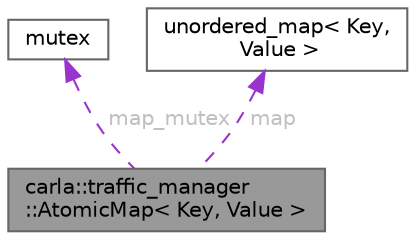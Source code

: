 digraph "carla::traffic_manager::AtomicMap&lt; Key, Value &gt;"
{
 // INTERACTIVE_SVG=YES
 // LATEX_PDF_SIZE
  bgcolor="transparent";
  edge [fontname=Helvetica,fontsize=10,labelfontname=Helvetica,labelfontsize=10];
  node [fontname=Helvetica,fontsize=10,shape=box,height=0.2,width=0.4];
  Node1 [id="Node000001",label="carla::traffic_manager\l::AtomicMap\< Key, Value \>",height=0.2,width=0.4,color="gray40", fillcolor="grey60", style="filled", fontcolor="black",tooltip=" "];
  Node2 -> Node1 [id="edge1_Node000001_Node000002",dir="back",color="darkorchid3",style="dashed",tooltip=" ",label=" map_mutex",fontcolor="grey" ];
  Node2 [id="Node000002",label="mutex",height=0.2,width=0.4,color="gray40", fillcolor="white", style="filled",tooltip=" "];
  Node3 -> Node1 [id="edge2_Node000001_Node000003",dir="back",color="darkorchid3",style="dashed",tooltip=" ",label=" map",fontcolor="grey" ];
  Node3 [id="Node000003",label="unordered_map\< Key,\l Value \>",height=0.2,width=0.4,color="gray40", fillcolor="white", style="filled",tooltip=" "];
}
